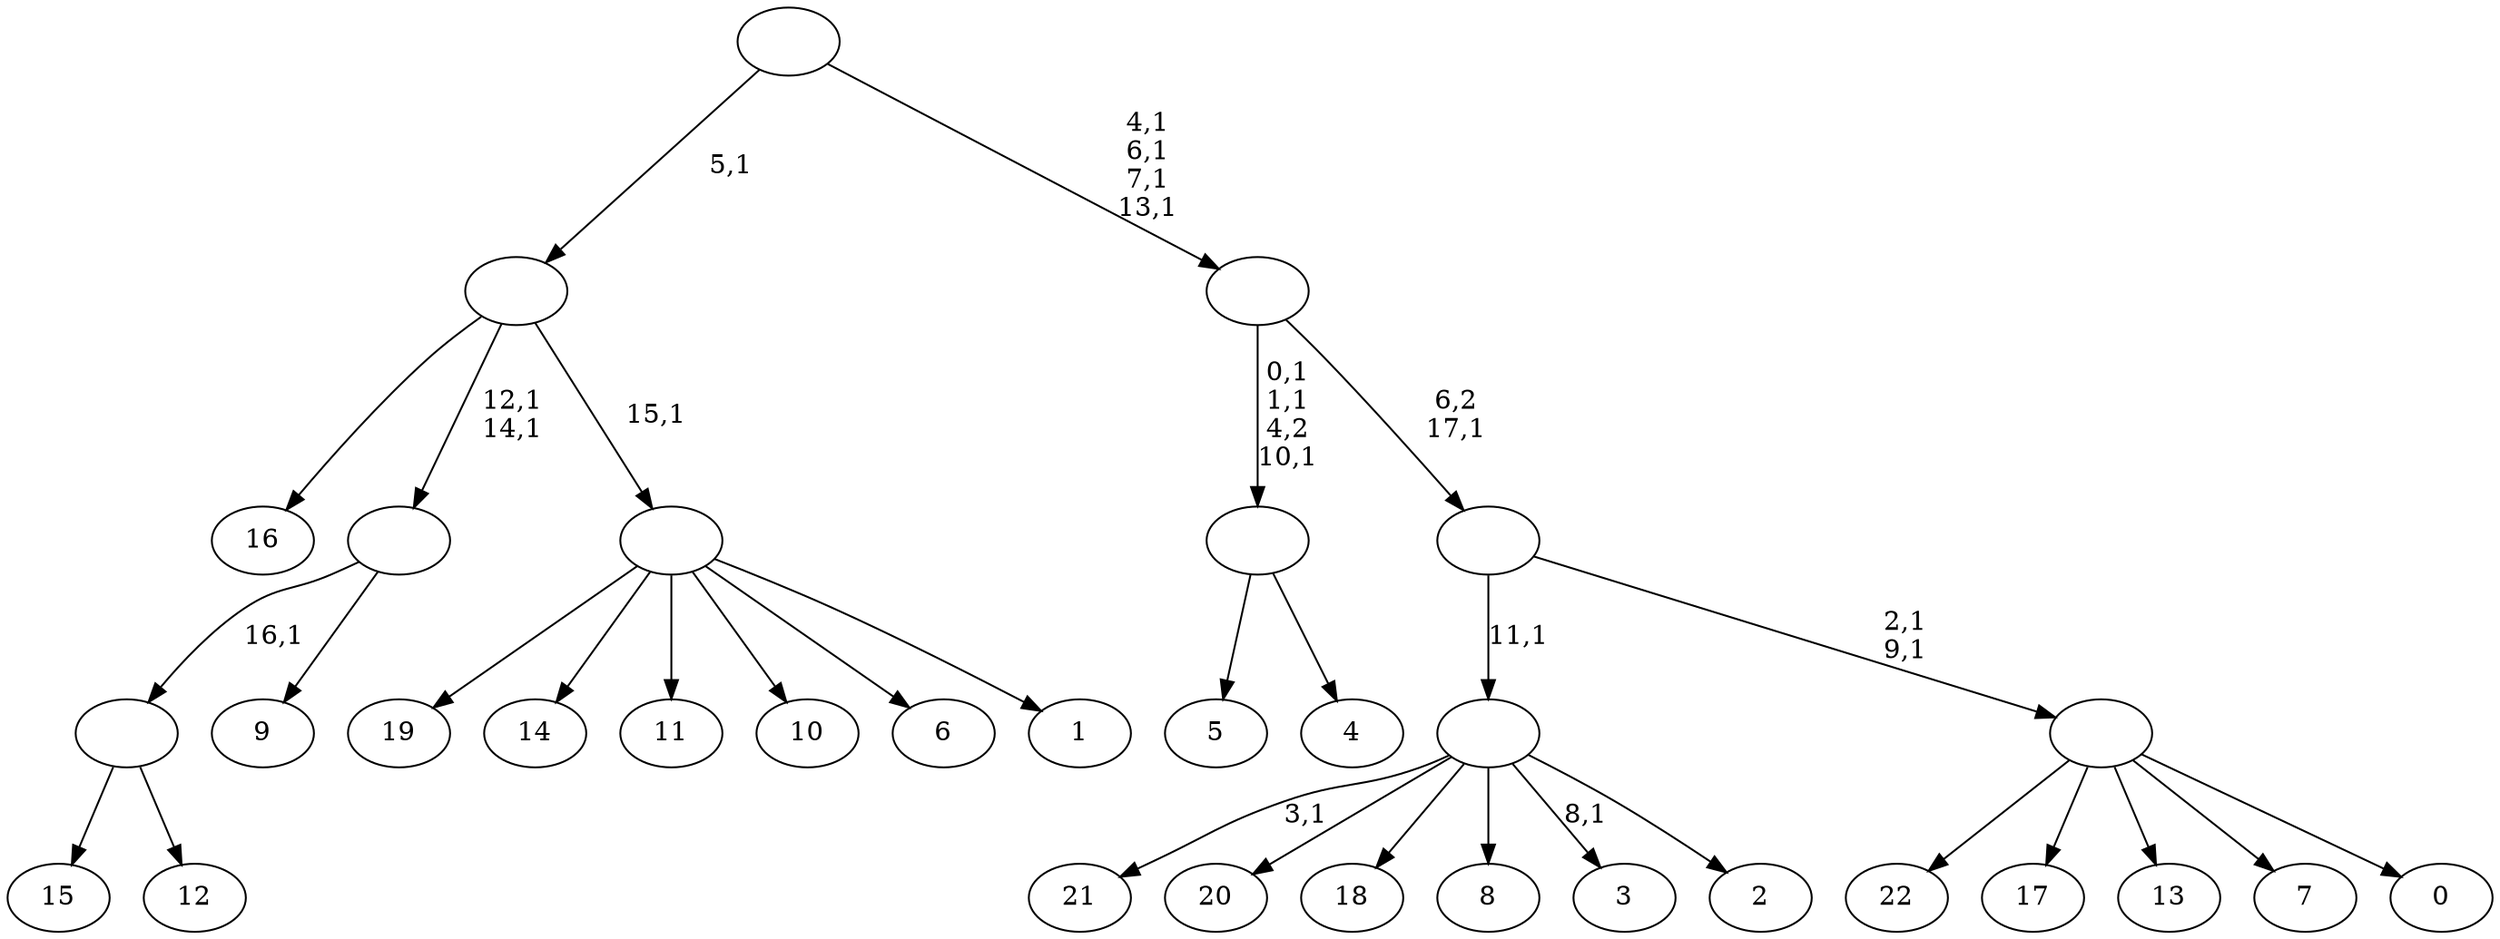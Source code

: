 digraph T {
	41 [label="22"]
	40 [label="21"]
	38 [label="20"]
	37 [label="19"]
	36 [label="18"]
	35 [label="17"]
	34 [label="16"]
	33 [label="15"]
	32 [label="14"]
	31 [label="13"]
	30 [label="12"]
	29 [label=""]
	28 [label="11"]
	27 [label="10"]
	26 [label="9"]
	25 [label=""]
	23 [label="8"]
	22 [label="7"]
	21 [label="6"]
	20 [label="5"]
	19 [label="4"]
	18 [label=""]
	15 [label="3"]
	13 [label="2"]
	12 [label=""]
	11 [label="1"]
	10 [label=""]
	9 [label=""]
	8 [label="0"]
	7 [label=""]
	5 [label=""]
	4 [label=""]
	0 [label=""]
	29 -> 33 [label=""]
	29 -> 30 [label=""]
	25 -> 29 [label="16,1"]
	25 -> 26 [label=""]
	18 -> 20 [label=""]
	18 -> 19 [label=""]
	12 -> 15 [label="8,1"]
	12 -> 40 [label="3,1"]
	12 -> 38 [label=""]
	12 -> 36 [label=""]
	12 -> 23 [label=""]
	12 -> 13 [label=""]
	10 -> 37 [label=""]
	10 -> 32 [label=""]
	10 -> 28 [label=""]
	10 -> 27 [label=""]
	10 -> 21 [label=""]
	10 -> 11 [label=""]
	9 -> 25 [label="12,1\n14,1"]
	9 -> 34 [label=""]
	9 -> 10 [label="15,1"]
	7 -> 41 [label=""]
	7 -> 35 [label=""]
	7 -> 31 [label=""]
	7 -> 22 [label=""]
	7 -> 8 [label=""]
	5 -> 7 [label="2,1\n9,1"]
	5 -> 12 [label="11,1"]
	4 -> 18 [label="0,1\n1,1\n4,2\n10,1"]
	4 -> 5 [label="6,2\n17,1"]
	0 -> 4 [label="4,1\n6,1\n7,1\n13,1"]
	0 -> 9 [label="5,1"]
}
